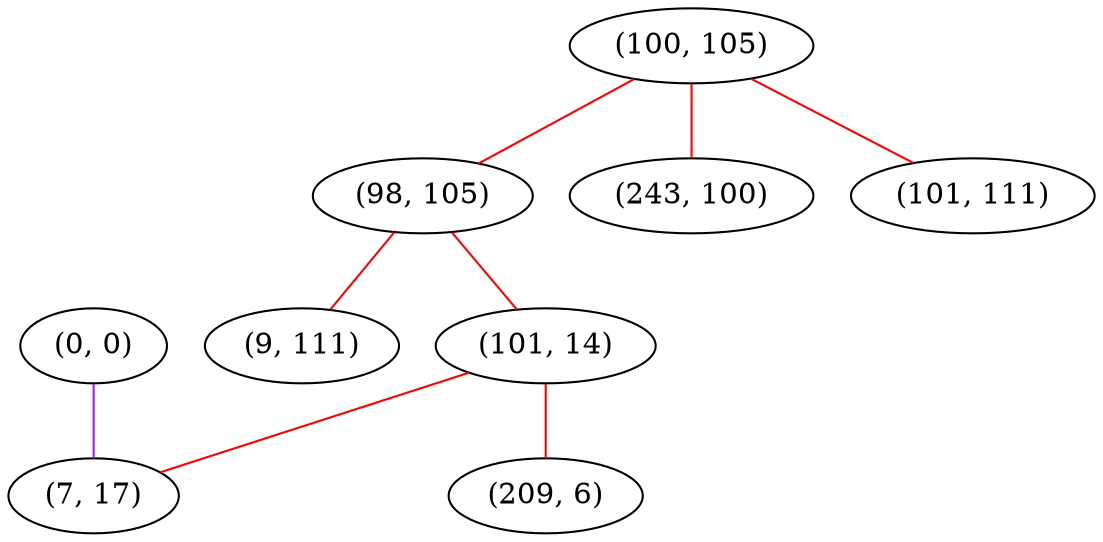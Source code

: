 graph "" {
"(0, 0)";
"(100, 105)";
"(98, 105)";
"(9, 111)";
"(243, 100)";
"(101, 14)";
"(101, 111)";
"(7, 17)";
"(209, 6)";
"(0, 0)" -- "(7, 17)"  [color=purple, key=0, weight=4];
"(100, 105)" -- "(101, 111)"  [color=red, key=0, weight=1];
"(100, 105)" -- "(243, 100)"  [color=red, key=0, weight=1];
"(100, 105)" -- "(98, 105)"  [color=red, key=0, weight=1];
"(98, 105)" -- "(101, 14)"  [color=red, key=0, weight=1];
"(98, 105)" -- "(9, 111)"  [color=red, key=0, weight=1];
"(101, 14)" -- "(209, 6)"  [color=red, key=0, weight=1];
"(101, 14)" -- "(7, 17)"  [color=red, key=0, weight=1];
}
